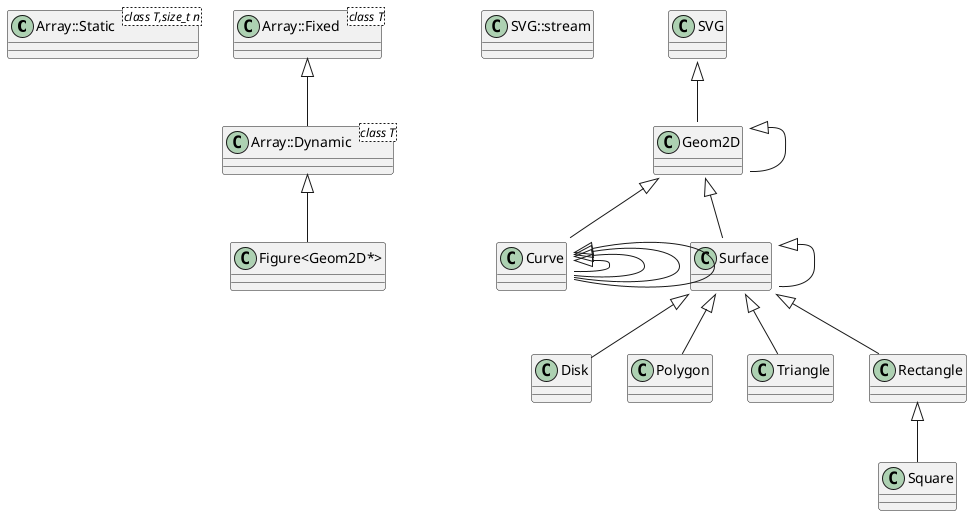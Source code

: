@startuml
class Array::Static<class T,size_t n> {
}

class Array::Fixed<class T> {
}
class Array::Dynamic<class T> {
}

Array::Fixed <|-- Array::Dynamic
Array::Dynamic <|-- "Figure<Geom2D*>"

class SVG::stream
Geom2D::Transform <|-- Geom2D::Base
SVG::Write <|-- Geom2D::Base

Geom2D::Base <|-- Curve::Base
Curve::Stroke <|-- Curve::Base
Curve::Base <|-- Curve::Circle
Curve::Base <|-- Curve::Polyline
Curve::Base <|-- Curve::Segment

Geom2D::Base <|-- Surface::Base
Surface::Fill <|-- Surface::Base
Surface::Base <|-- Disk
Surface::Base <|-- Polygon
Surface::Base <|-- Triangle
Surface::Base <|-- Rectangle
Rectangle <|-- Square

@enduml
